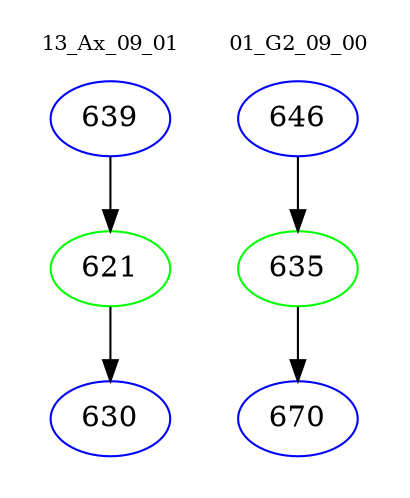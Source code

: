 digraph{
subgraph cluster_0 {
color = white
label = "13_Ax_09_01";
fontsize=10;
T0_639 [label="639", color="blue"]
T0_639 -> T0_621 [color="black"]
T0_621 [label="621", color="green"]
T0_621 -> T0_630 [color="black"]
T0_630 [label="630", color="blue"]
}
subgraph cluster_1 {
color = white
label = "01_G2_09_00";
fontsize=10;
T1_646 [label="646", color="blue"]
T1_646 -> T1_635 [color="black"]
T1_635 [label="635", color="green"]
T1_635 -> T1_670 [color="black"]
T1_670 [label="670", color="blue"]
}
}
